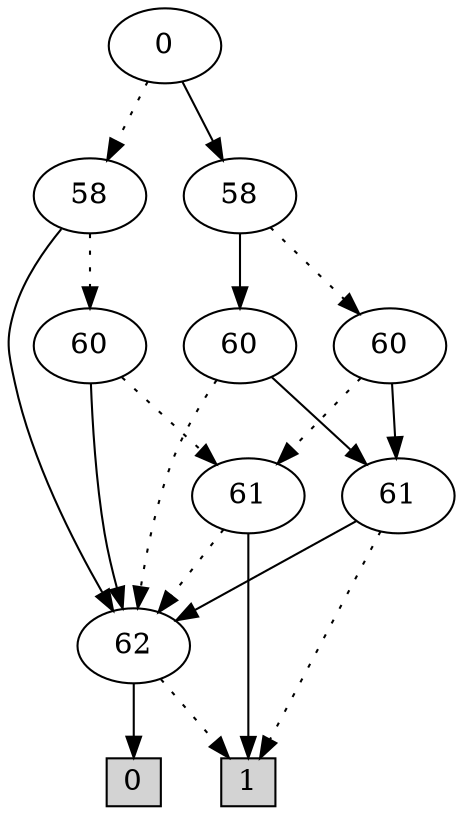 digraph G {
0 [shape=box, label="0", style=filled, shape=box, height=0.3, width=0.3];
1 [shape=box, label="1", style=filled, shape=box, height=0.3, width=0.3];
1076 [label="0"];
1076 -> 1072 [style=dotted];
1076 -> 1075 [style=filled];
1072 [label="58"];
1072 -> 1071 [style=dotted];
1072 -> 127 [style=filled];
1071 [label="60"];
1071 -> 858 [style=dotted];
1071 -> 127 [style=filled];
858 [label="61"];
858 -> 127 [style=dotted];
858 -> 1 [style=filled];
127 [label="62"];
127 -> 1 [style=dotted];
127 -> 0 [style=filled];
1075 [label="58"];
1075 -> 1073 [style=dotted];
1075 -> 1074 [style=filled];
1073 [label="60"];
1073 -> 858 [style=dotted];
1073 -> 826 [style=filled];
826 [label="61"];
826 -> 1 [style=dotted];
826 -> 127 [style=filled];
1074 [label="60"];
1074 -> 127 [style=dotted];
1074 -> 826 [style=filled];
}
